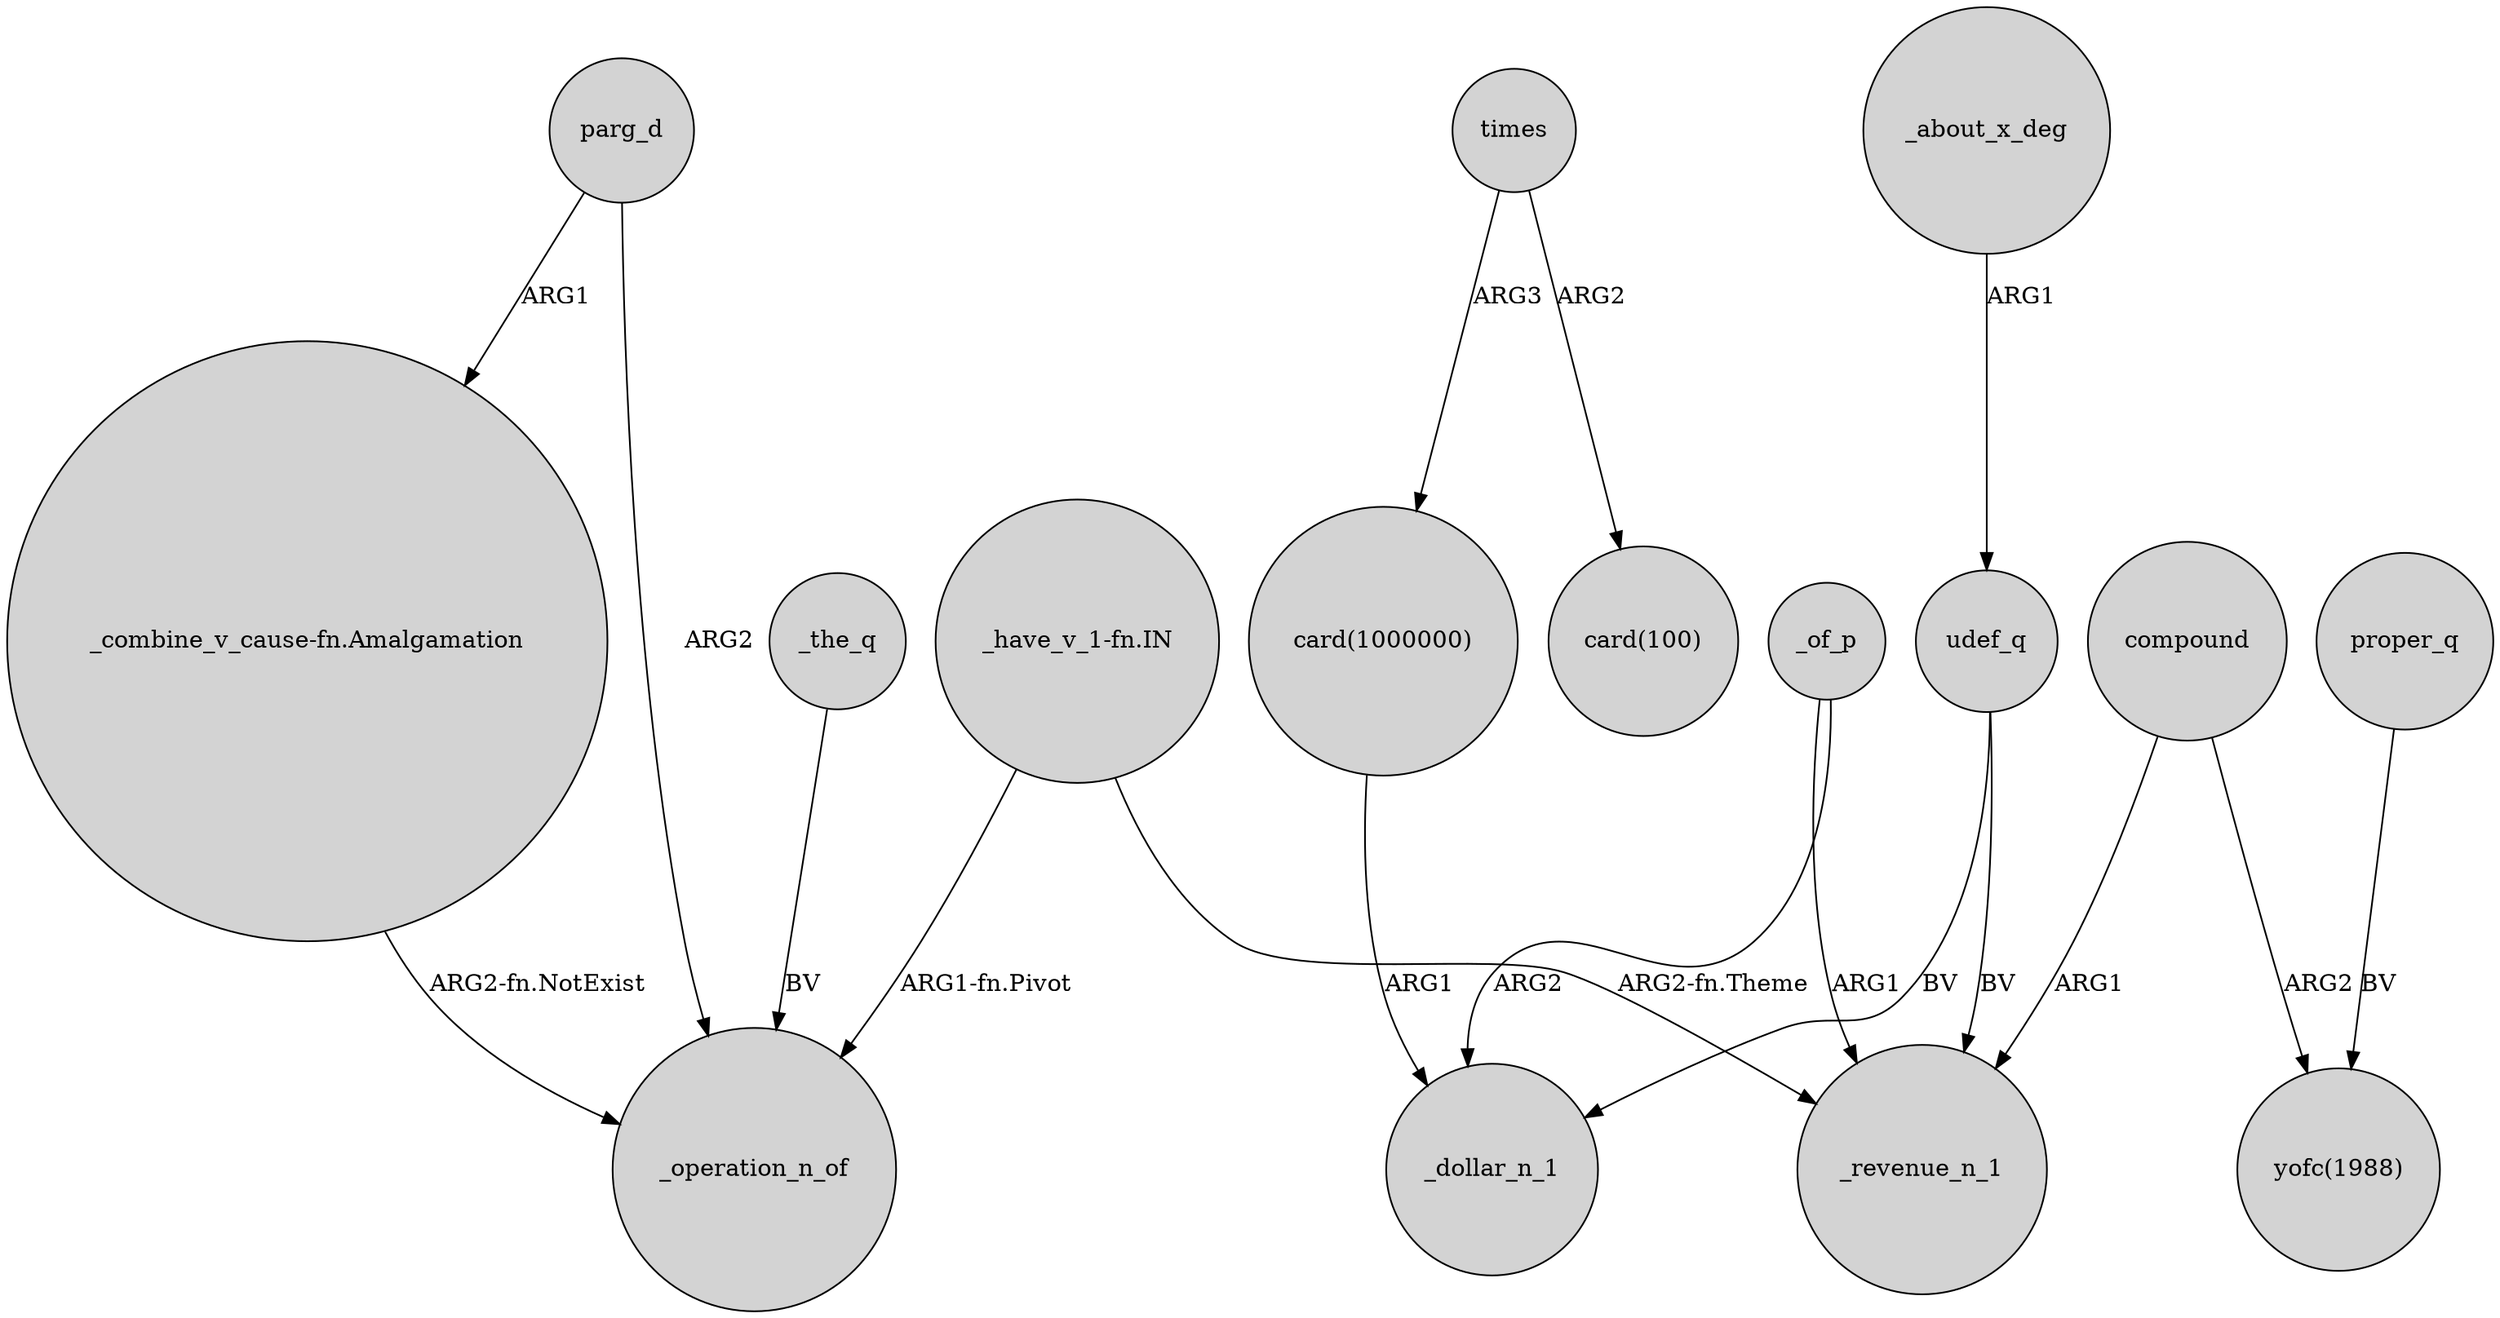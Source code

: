 digraph {
	node [shape=circle style=filled]
	udef_q -> _revenue_n_1 [label=BV]
	parg_d -> _operation_n_of [label=ARG2]
	"card(1000000)" -> _dollar_n_1 [label=ARG1]
	"_combine_v_cause-fn.Amalgamation" -> _operation_n_of [label="ARG2-fn.NotExist"]
	"_have_v_1-fn.IN" -> _operation_n_of [label="ARG1-fn.Pivot"]
	_of_p -> _dollar_n_1 [label=ARG2]
	proper_q -> "yofc(1988)" [label=BV]
	times -> "card(100)" [label=ARG2]
	times -> "card(1000000)" [label=ARG3]
	_about_x_deg -> udef_q [label=ARG1]
	compound -> _revenue_n_1 [label=ARG1]
	_of_p -> _revenue_n_1 [label=ARG1]
	_the_q -> _operation_n_of [label=BV]
	compound -> "yofc(1988)" [label=ARG2]
	udef_q -> _dollar_n_1 [label=BV]
	"_have_v_1-fn.IN" -> _revenue_n_1 [label="ARG2-fn.Theme"]
	parg_d -> "_combine_v_cause-fn.Amalgamation" [label=ARG1]
}
